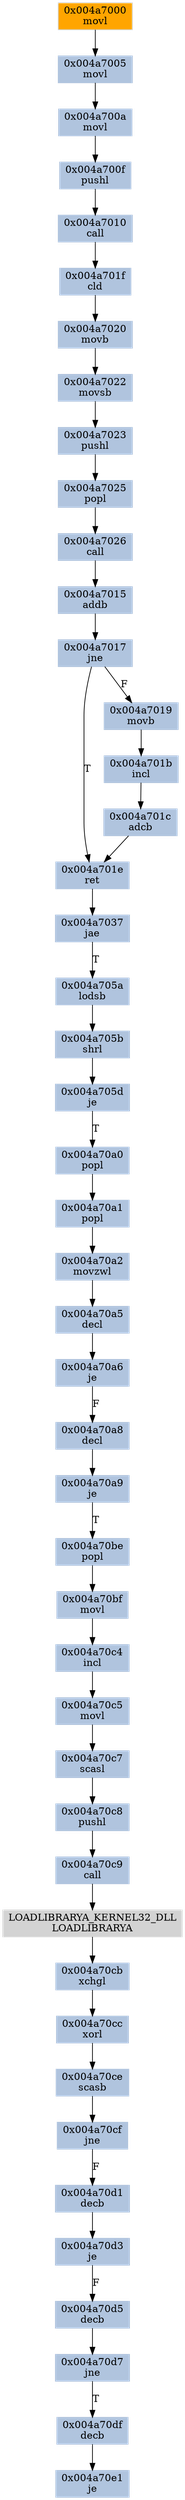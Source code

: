 strict digraph G {
	graph [bgcolor=transparent,
		name=G
	];
	node [color=lightsteelblue,
		fillcolor=lightsteelblue,
		shape=rectangle,
		style=filled
	];
	"0x004a7022"	[label="0x004a7022
movsb"];
	"0x004a7023"	[label="0x004a7023
pushl"];
	"0x004a7022" -> "0x004a7023"	[color="#000000"];
	"0x004a70df"	[label="0x004a70df
decb"];
	"0x004a70e1"	[label="0x004a70e1
je"];
	"0x004a70df" -> "0x004a70e1"	[color="#000000"];
	"0x004a70d3"	[label="0x004a70d3
je"];
	"0x004a70d5"	[label="0x004a70d5
decb"];
	"0x004a70d3" -> "0x004a70d5"	[color="#000000",
		label=F];
	"0x004a70cb"	[label="0x004a70cb
xchgl"];
	"0x004a70cc"	[label="0x004a70cc
xorl"];
	"0x004a70cb" -> "0x004a70cc"	[color="#000000"];
	"0x004a70c7"	[label="0x004a70c7
scasl"];
	"0x004a70c8"	[label="0x004a70c8
pushl"];
	"0x004a70c7" -> "0x004a70c8"	[color="#000000"];
	"0x004a70c4"	[label="0x004a70c4
incl"];
	"0x004a70c5"	[label="0x004a70c5
movl"];
	"0x004a70c4" -> "0x004a70c5"	[color="#000000"];
	"0x004a70be"	[label="0x004a70be
popl"];
	"0x004a70bf"	[label="0x004a70bf
movl"];
	"0x004a70be" -> "0x004a70bf"	[color="#000000"];
	"0x004a7026"	[label="0x004a7026
call"];
	"0x004a7015"	[label="0x004a7015
addb"];
	"0x004a7026" -> "0x004a7015"	[color="#000000"];
	"0x004a7017"	[label="0x004a7017
jne"];
	"0x004a701e"	[label="0x004a701e
ret"];
	"0x004a7017" -> "0x004a701e"	[color="#000000",
		label=T];
	"0x004a7019"	[label="0x004a7019
movb"];
	"0x004a7017" -> "0x004a7019"	[color="#000000",
		label=F];
	"0x004a70d7"	[label="0x004a70d7
jne"];
	"0x004a70d7" -> "0x004a70df"	[color="#000000",
		label=T];
	"0x004a7037"	[label="0x004a7037
jae"];
	"0x004a701e" -> "0x004a7037"	[color="#000000"];
	"0x004a70d5" -> "0x004a70d7"	[color="#000000"];
	"0x004a70a0"	[label="0x004a70a0
popl"];
	"0x004a70a1"	[label="0x004a70a1
popl"];
	"0x004a70a0" -> "0x004a70a1"	[color="#000000"];
	"0x004a700a"	[label="0x004a700a
movl"];
	"0x004a700f"	[label="0x004a700f
pushl"];
	"0x004a700a" -> "0x004a700f"	[color="#000000"];
	"0x004a70a2"	[label="0x004a70a2
movzwl"];
	"0x004a70a1" -> "0x004a70a2"	[color="#000000"];
	"0x004a70a8"	[label="0x004a70a8
decl"];
	"0x004a70a9"	[label="0x004a70a9
je"];
	"0x004a70a8" -> "0x004a70a9"	[color="#000000"];
	"0x004a70a5"	[label="0x004a70a5
decl"];
	"0x004a70a2" -> "0x004a70a5"	[color="#000000"];
	"0x004a7010"	[label="0x004a7010
call"];
	"0x004a701f"	[label="0x004a701f
cld"];
	"0x004a7010" -> "0x004a701f"	[color="#000000"];
	"0x004a7025"	[label="0x004a7025
popl"];
	"0x004a7025" -> "0x004a7026"	[color="#000000"];
	"0x004a70c5" -> "0x004a70c7"	[color="#000000"];
	"0x004a7020"	[label="0x004a7020
movb"];
	"0x004a7020" -> "0x004a7022"	[color="#000000"];
	"0x004a7005"	[label="0x004a7005
movl"];
	"0x004a7005" -> "0x004a700a"	[color="#000000"];
	"0x004a705b"	[label="0x004a705b
shrl"];
	"0x004a705d"	[label="0x004a705d
je"];
	"0x004a705b" -> "0x004a705d"	[color="#000000"];
	"0x004a700f" -> "0x004a7010"	[color="#000000"];
	"0x004a701f" -> "0x004a7020"	[color="#000000"];
	"0x004a7000"	[color=lightgrey,
		fillcolor=orange,
		label="0x004a7000
movl"];
	"0x004a7000" -> "0x004a7005"	[color="#000000"];
	"0x004a705a"	[label="0x004a705a
lodsb"];
	"0x004a705a" -> "0x004a705b"	[color="#000000"];
	"0x004a7015" -> "0x004a7017"	[color="#000000"];
	"0x004a7023" -> "0x004a7025"	[color="#000000"];
	"0x004a70c9"	[label="0x004a70c9
call"];
	LOADLIBRARYA_KERNEL32_DLL	[color=lightgrey,
		fillcolor=lightgrey,
		label="LOADLIBRARYA_KERNEL32_DLL
LOADLIBRARYA"];
	"0x004a70c9" -> LOADLIBRARYA_KERNEL32_DLL	[color="#000000"];
	"0x004a7037" -> "0x004a705a"	[color="#000000",
		label=T];
	"0x004a701c"	[label="0x004a701c
adcb"];
	"0x004a701c" -> "0x004a701e"	[color="#000000"];
	"0x004a70cf"	[label="0x004a70cf
jne"];
	"0x004a70d1"	[label="0x004a70d1
decb"];
	"0x004a70cf" -> "0x004a70d1"	[color="#000000",
		label=F];
	"0x004a70ce"	[label="0x004a70ce
scasb"];
	"0x004a70cc" -> "0x004a70ce"	[color="#000000"];
	"0x004a705d" -> "0x004a70a0"	[color="#000000",
		label=T];
	LOADLIBRARYA_KERNEL32_DLL -> "0x004a70cb"	[color="#000000"];
	"0x004a701b"	[label="0x004a701b
incl"];
	"0x004a701b" -> "0x004a701c"	[color="#000000"];
	"0x004a70c8" -> "0x004a70c9"	[color="#000000"];
	"0x004a70bf" -> "0x004a70c4"	[color="#000000"];
	"0x004a70a6"	[label="0x004a70a6
je"];
	"0x004a70a5" -> "0x004a70a6"	[color="#000000"];
	"0x004a70ce" -> "0x004a70cf"	[color="#000000"];
	"0x004a7019" -> "0x004a701b"	[color="#000000"];
	"0x004a70d1" -> "0x004a70d3"	[color="#000000"];
	"0x004a70a9" -> "0x004a70be"	[color="#000000",
		label=T];
	"0x004a70a6" -> "0x004a70a8"	[color="#000000",
		label=F];
}
